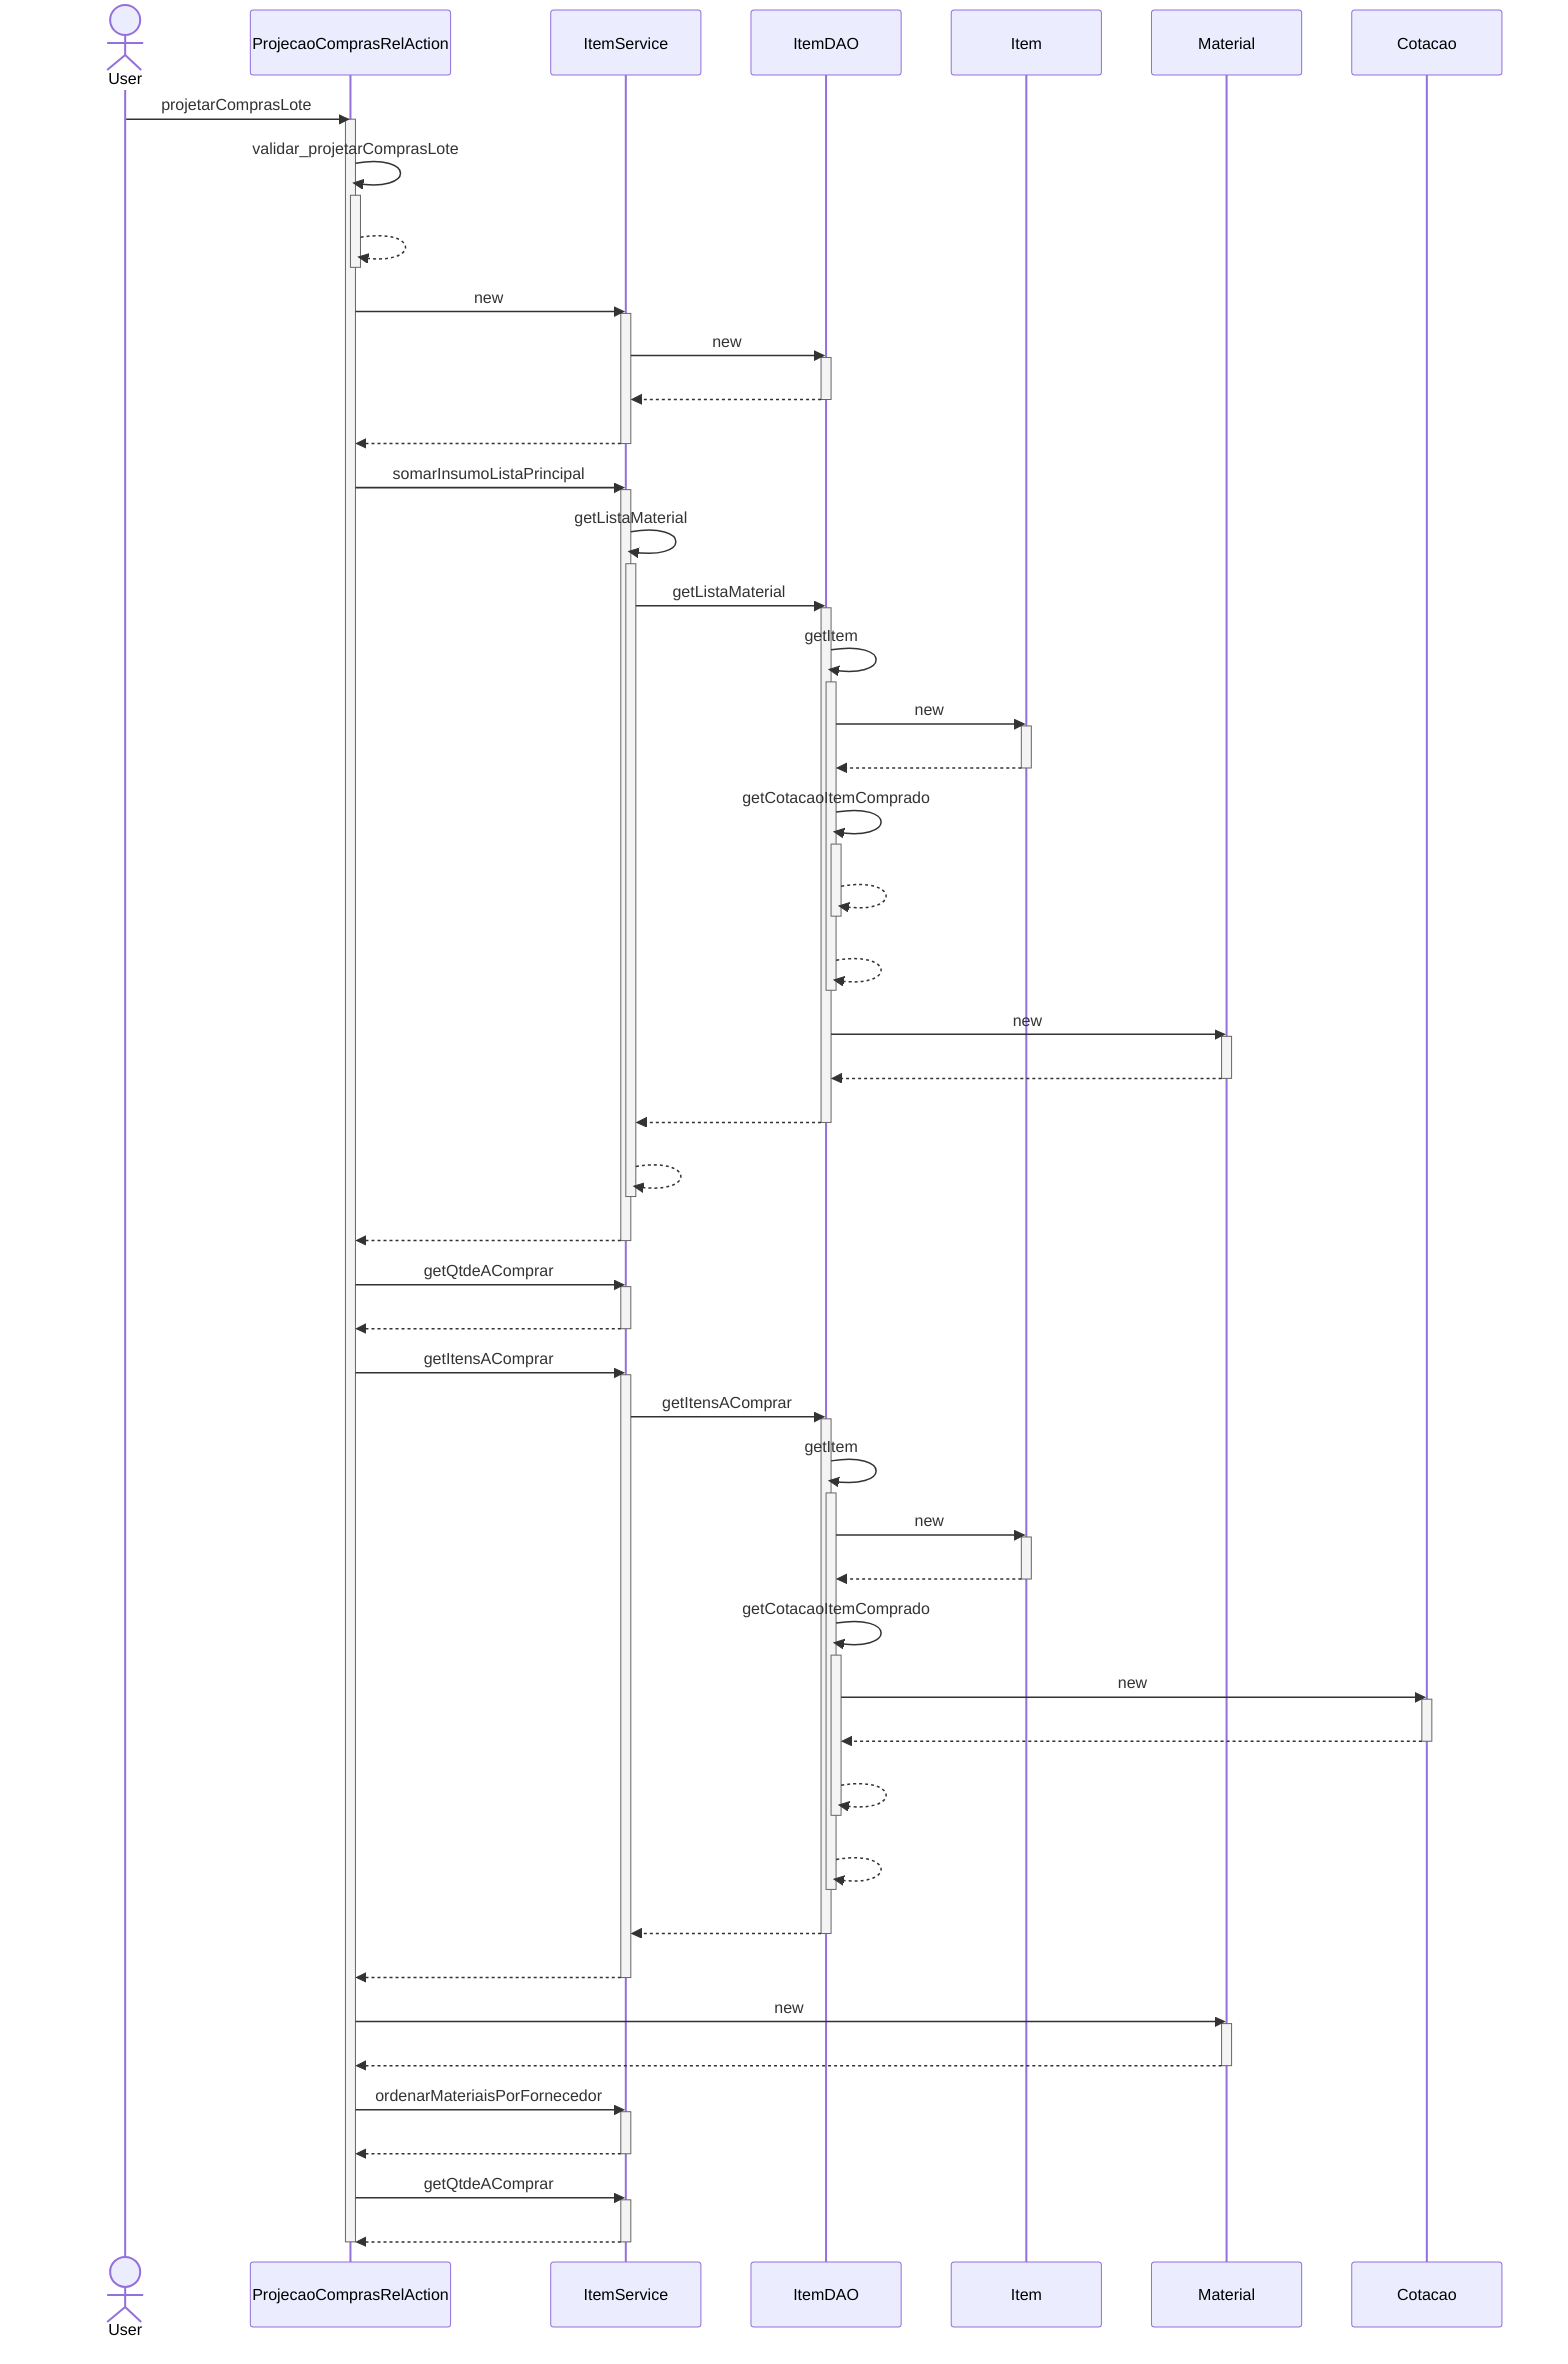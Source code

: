 sequenceDiagram
actor User
User ->> ProjecaoComprasRelAction : projetarComprasLote
activate ProjecaoComprasRelAction
ProjecaoComprasRelAction ->> ProjecaoComprasRelAction : validar_projetarComprasLote
activate ProjecaoComprasRelAction
ProjecaoComprasRelAction -->> ProjecaoComprasRelAction : #32; 
deactivate ProjecaoComprasRelAction
ProjecaoComprasRelAction ->> ItemService : new
activate ItemService
ItemService ->> ItemDAO : new
activate ItemDAO
ItemDAO -->> ItemService : #32; 
deactivate ItemDAO
ItemService -->> ProjecaoComprasRelAction : #32; 
deactivate ItemService
ProjecaoComprasRelAction ->> ItemService : somarInsumoListaPrincipal
activate ItemService
ItemService ->> ItemService : getListaMaterial
activate ItemService
ItemService ->> ItemDAO : getListaMaterial
activate ItemDAO
ItemDAO ->> ItemDAO : getItem
activate ItemDAO
ItemDAO ->> Item : new
activate Item
Item -->> ItemDAO : #32; 
deactivate Item
ItemDAO ->> ItemDAO : getCotacaoItemComprado
activate ItemDAO
ItemDAO -->> ItemDAO : #32; 
deactivate ItemDAO
ItemDAO -->> ItemDAO : #32; 
deactivate ItemDAO
ItemDAO ->> Material : new
activate Material
Material -->> ItemDAO : #32; 
deactivate Material
ItemDAO -->> ItemService : #32; 
deactivate ItemDAO
ItemService -->> ItemService : #32; 
deactivate ItemService
ItemService -->> ProjecaoComprasRelAction : #32; 
deactivate ItemService
ProjecaoComprasRelAction ->> ItemService : getQtdeAComprar
activate ItemService
ItemService -->> ProjecaoComprasRelAction : #32; 
deactivate ItemService
ProjecaoComprasRelAction ->> ItemService : getItensAComprar
activate ItemService
ItemService ->> ItemDAO : getItensAComprar
activate ItemDAO
ItemDAO ->> ItemDAO : getItem
activate ItemDAO
ItemDAO ->> Item : new
activate Item
Item -->> ItemDAO : #32; 
deactivate Item
ItemDAO ->> ItemDAO : getCotacaoItemComprado
activate ItemDAO
ItemDAO ->> Cotacao : new
activate Cotacao
Cotacao -->> ItemDAO : #32; 
deactivate Cotacao
ItemDAO -->> ItemDAO : #32; 
deactivate ItemDAO
ItemDAO -->> ItemDAO : #32; 
deactivate ItemDAO
ItemDAO -->> ItemService : #32; 
deactivate ItemDAO
ItemService -->> ProjecaoComprasRelAction : #32; 
deactivate ItemService
ProjecaoComprasRelAction ->> Material : new
activate Material
Material -->> ProjecaoComprasRelAction : #32; 
deactivate Material
ProjecaoComprasRelAction ->> ItemService : ordenarMateriaisPorFornecedor
activate ItemService
ItemService -->> ProjecaoComprasRelAction : #32; 
deactivate ItemService
ProjecaoComprasRelAction ->> ItemService : getQtdeAComprar
activate ItemService
ItemService -->> ProjecaoComprasRelAction : #32; 
deactivate ItemService
deactivate ProjecaoComprasRelAction